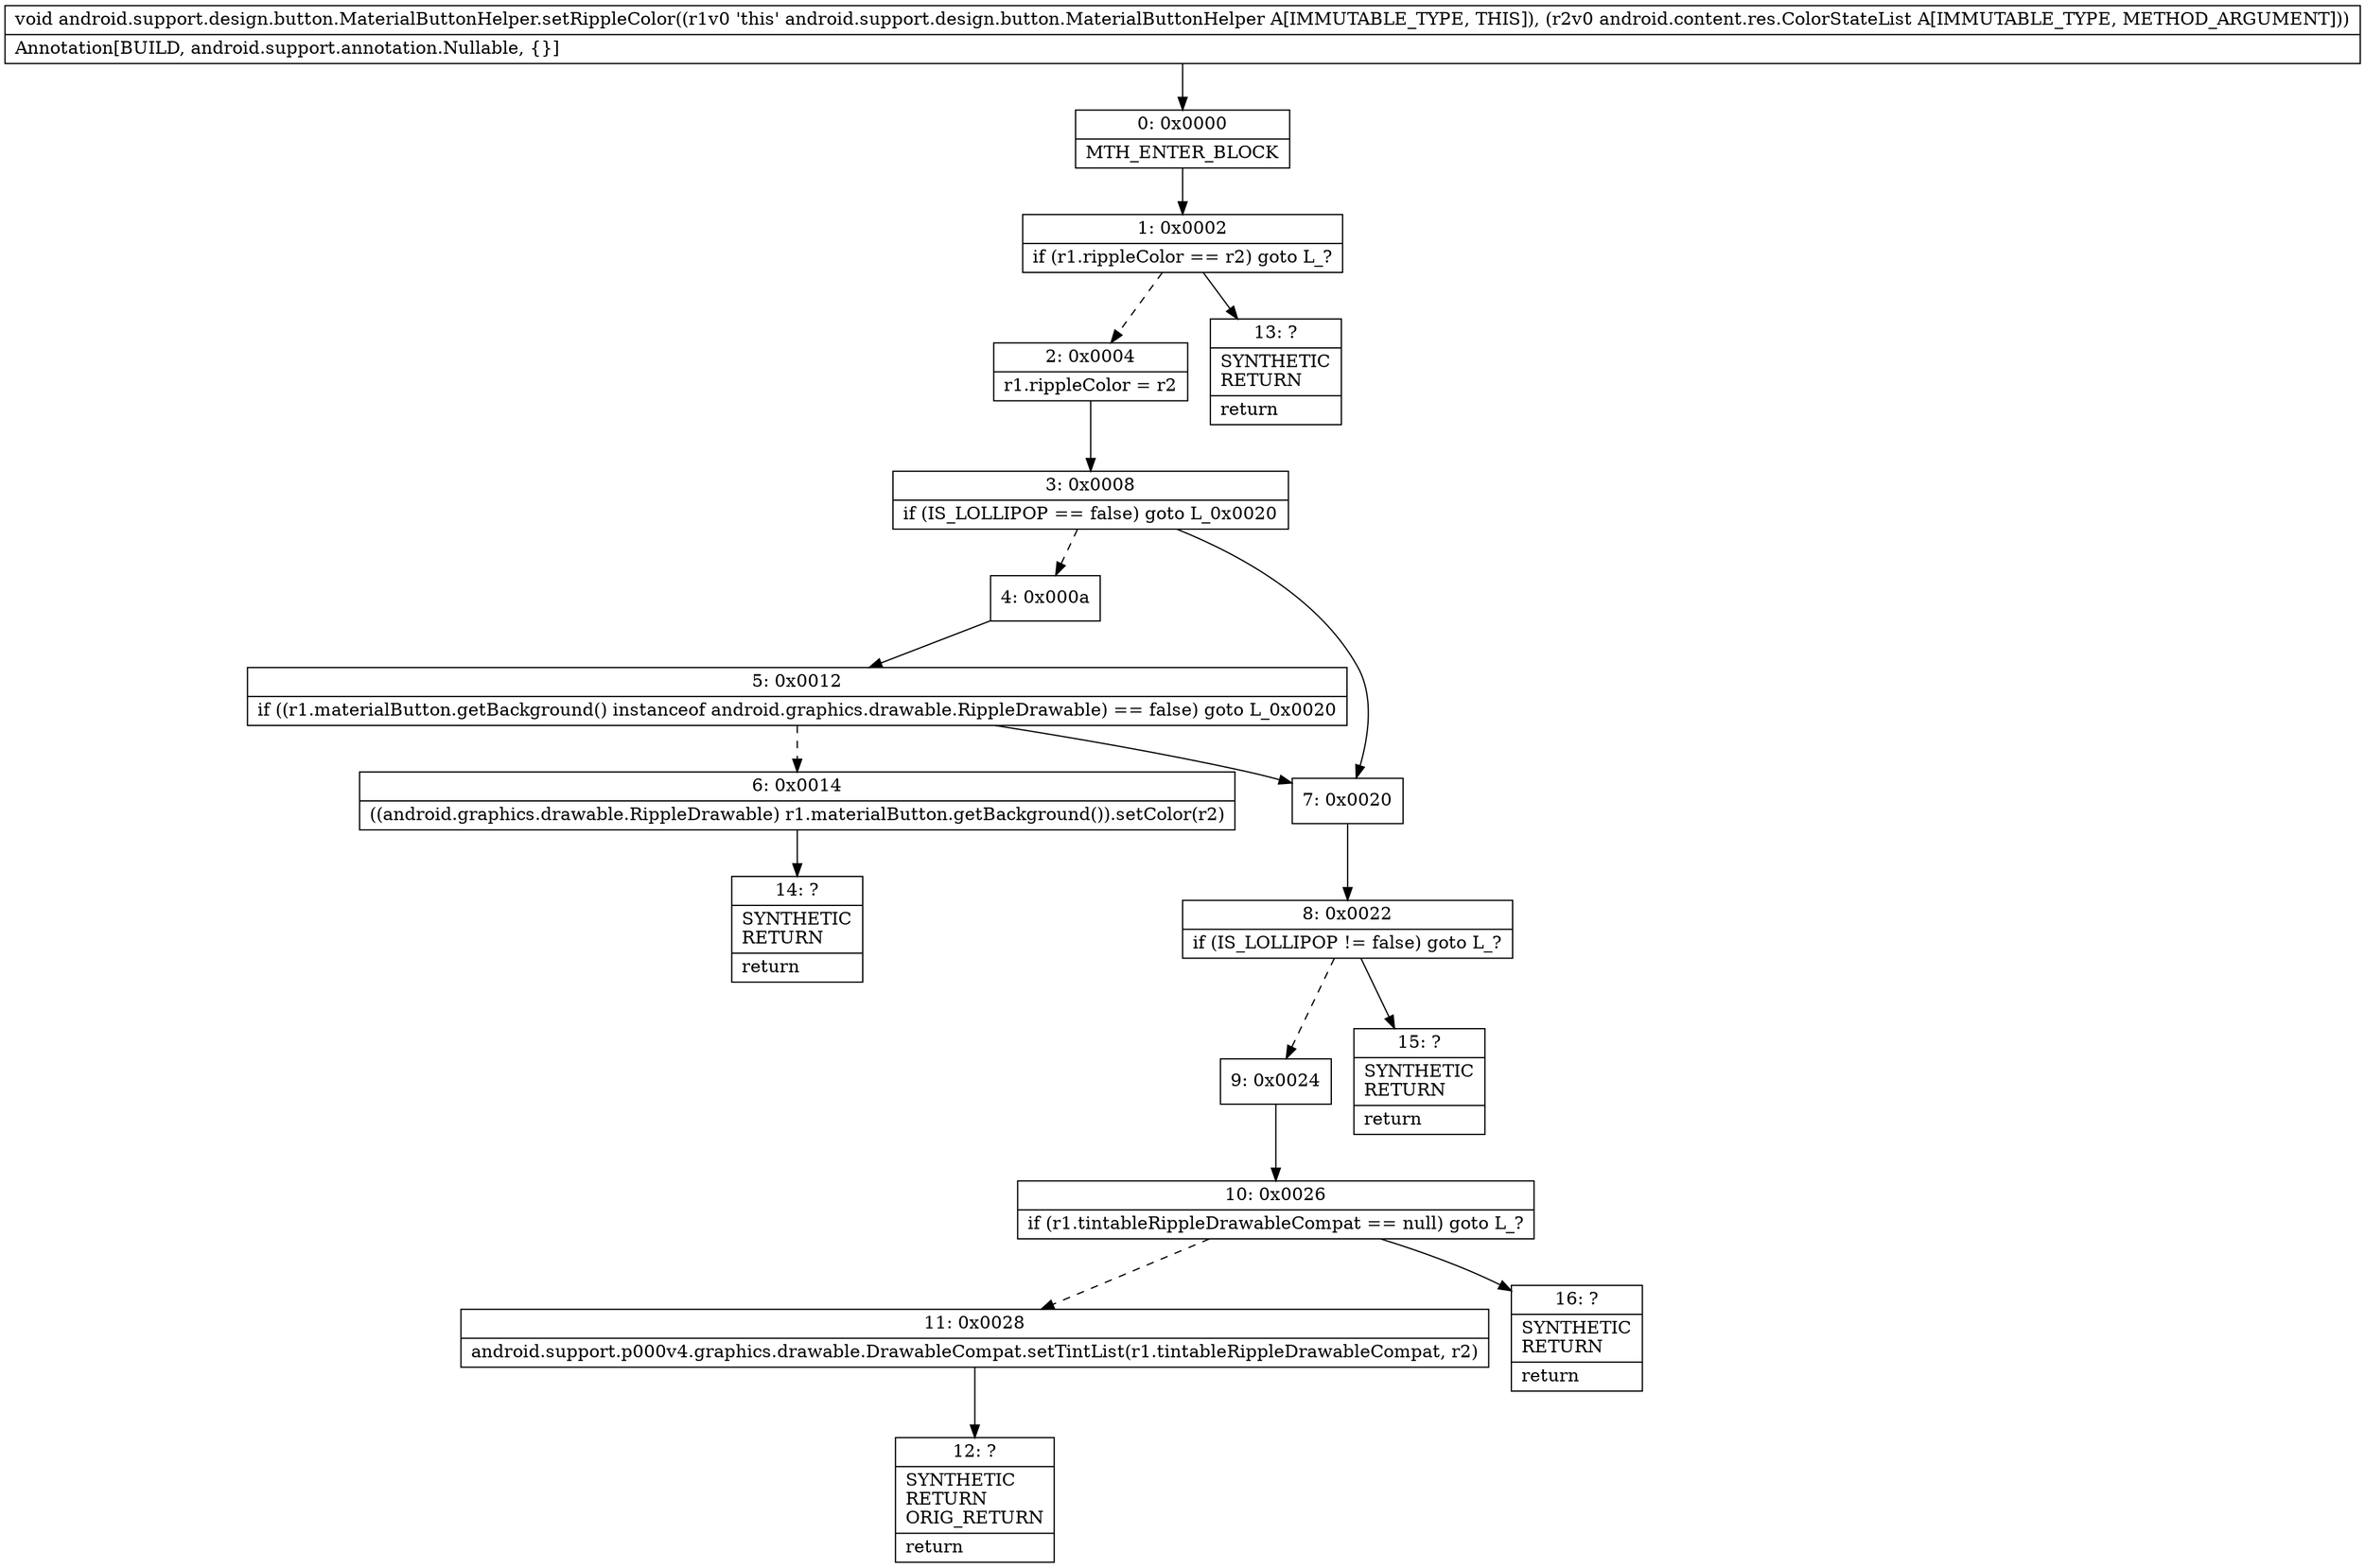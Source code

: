 digraph "CFG forandroid.support.design.button.MaterialButtonHelper.setRippleColor(Landroid\/content\/res\/ColorStateList;)V" {
Node_0 [shape=record,label="{0\:\ 0x0000|MTH_ENTER_BLOCK\l}"];
Node_1 [shape=record,label="{1\:\ 0x0002|if (r1.rippleColor == r2) goto L_?\l}"];
Node_2 [shape=record,label="{2\:\ 0x0004|r1.rippleColor = r2\l}"];
Node_3 [shape=record,label="{3\:\ 0x0008|if (IS_LOLLIPOP == false) goto L_0x0020\l}"];
Node_4 [shape=record,label="{4\:\ 0x000a}"];
Node_5 [shape=record,label="{5\:\ 0x0012|if ((r1.materialButton.getBackground() instanceof android.graphics.drawable.RippleDrawable) == false) goto L_0x0020\l}"];
Node_6 [shape=record,label="{6\:\ 0x0014|((android.graphics.drawable.RippleDrawable) r1.materialButton.getBackground()).setColor(r2)\l}"];
Node_7 [shape=record,label="{7\:\ 0x0020}"];
Node_8 [shape=record,label="{8\:\ 0x0022|if (IS_LOLLIPOP != false) goto L_?\l}"];
Node_9 [shape=record,label="{9\:\ 0x0024}"];
Node_10 [shape=record,label="{10\:\ 0x0026|if (r1.tintableRippleDrawableCompat == null) goto L_?\l}"];
Node_11 [shape=record,label="{11\:\ 0x0028|android.support.p000v4.graphics.drawable.DrawableCompat.setTintList(r1.tintableRippleDrawableCompat, r2)\l}"];
Node_12 [shape=record,label="{12\:\ ?|SYNTHETIC\lRETURN\lORIG_RETURN\l|return\l}"];
Node_13 [shape=record,label="{13\:\ ?|SYNTHETIC\lRETURN\l|return\l}"];
Node_14 [shape=record,label="{14\:\ ?|SYNTHETIC\lRETURN\l|return\l}"];
Node_15 [shape=record,label="{15\:\ ?|SYNTHETIC\lRETURN\l|return\l}"];
Node_16 [shape=record,label="{16\:\ ?|SYNTHETIC\lRETURN\l|return\l}"];
MethodNode[shape=record,label="{void android.support.design.button.MaterialButtonHelper.setRippleColor((r1v0 'this' android.support.design.button.MaterialButtonHelper A[IMMUTABLE_TYPE, THIS]), (r2v0 android.content.res.ColorStateList A[IMMUTABLE_TYPE, METHOD_ARGUMENT]))  | Annotation[BUILD, android.support.annotation.Nullable, \{\}]\l}"];
MethodNode -> Node_0;
Node_0 -> Node_1;
Node_1 -> Node_2[style=dashed];
Node_1 -> Node_13;
Node_2 -> Node_3;
Node_3 -> Node_4[style=dashed];
Node_3 -> Node_7;
Node_4 -> Node_5;
Node_5 -> Node_6[style=dashed];
Node_5 -> Node_7;
Node_6 -> Node_14;
Node_7 -> Node_8;
Node_8 -> Node_9[style=dashed];
Node_8 -> Node_15;
Node_9 -> Node_10;
Node_10 -> Node_11[style=dashed];
Node_10 -> Node_16;
Node_11 -> Node_12;
}

